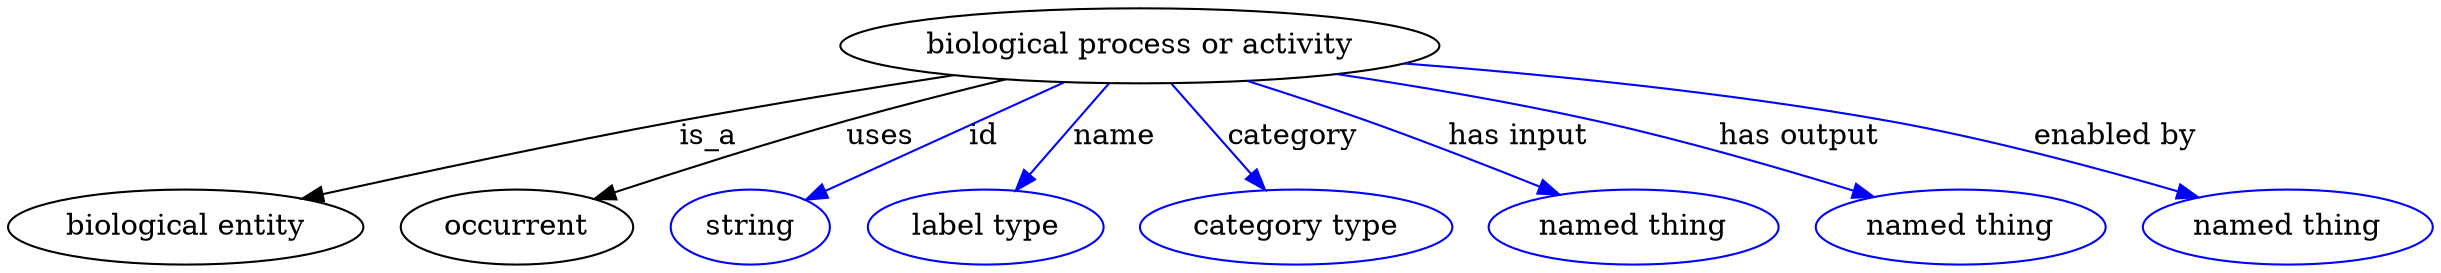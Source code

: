 digraph {
	graph [bb="0,0,950.49,123"];
	node [label="\N"];
	"biological process or activity"	[height=0.5,
		label="biological process or activity",
		pos="446.24,105",
		width=3.1414];
	"biological entity"	[height=0.5,
		pos="68.244,18",
		width=1.8957];
	"biological process or activity" -> "biological entity"	[label=is_a,
		lp="277.24,61.5",
		pos="e,114.08,31.341 374.66,91.023 341.58,84.784 301.82,76.944 266.24,69 217.92,58.208 163.39,44.31 123.81,33.906"];
	occurrent	[height=0.5,
		pos="198.24,18",
		width=1.2277];
	"biological process or activity" -> occurrent	[label=uses,
		lp="344.24,61.5",
		pos="e,228.93,31.04 394.68,88.875 375.05,82.933 352.53,75.893 332.24,69 300.42,58.187 264.78,44.828 238.26,34.639"];
	id	[color=blue,
		height=0.5,
		label=string,
		pos="291.24,18",
		width=0.84854];
	"biological process or activity" -> id	[color=blue,
		label=id,
		lp="383.74,61.5",
		pos="e,313.04,30.953 416.36,87.611 389.17,72.701 349.22,50.791 321.82,35.765",
		style=solid];
	name	[color=blue,
		height=0.5,
		label="label type",
		pos="385.24,18",
		width=1.2638];
	"biological process or activity" -> name	[color=blue,
		label=name,
		lp="435.74,61.5",
		pos="e,397.15,35.597 433.9,86.799 425.02,74.426 412.91,57.555 403,43.738",
		style=solid];
	category	[color=blue,
		height=0.5,
		label="category type",
		pos="507.24,18",
		width=1.6249];
	"biological process or activity" -> category	[color=blue,
		label=category,
		lp="504.74,61.5",
		pos="e,495.13,35.885 458.59,86.799 467.33,74.622 479.19,58.089 489.02,44.398",
		style=solid];
	"has input"	[color=blue,
		height=0.5,
		label="named thing",
		pos="639.24,18",
		width=1.5346];
	"biological process or activity" -> "has input"	[color=blue,
		label="has input",
		lp="590.24,61.5",
		pos="e,609.45,33.417 486.67,88.037 501.12,82.204 517.47,75.452 532.24,69 554.95,59.08 580.07,47.383 600.26,37.797",
		style=solid];
	"has output"	[color=blue,
		height=0.5,
		label="named thing",
		pos="767.24,18",
		width=1.5346];
	"biological process or activity" -> "has output"	[color=blue,
		label="has output",
		lp="697.74,61.5",
		pos="e,732.64,32.075 519.96,91.212 550.84,85.307 586.99,77.674 619.24,69 654.66,59.476 693.95,46.064 723.14,35.528",
		style=solid];
	"enabled by"	[color=blue,
		height=0.5,
		label="named thing",
		pos="895.24,18",
		width=1.5346];
	"biological process or activity" -> "enabled by"	[color=blue,
		label="enabled by",
		lp="816.24,61.5",
		pos="e,859.34,31.834 544.52,96.077 599.52,90.599 669.13,81.927 730.24,69 771.25,60.328 816.76,46.185 849.58,35.15",
		style=solid];
}
